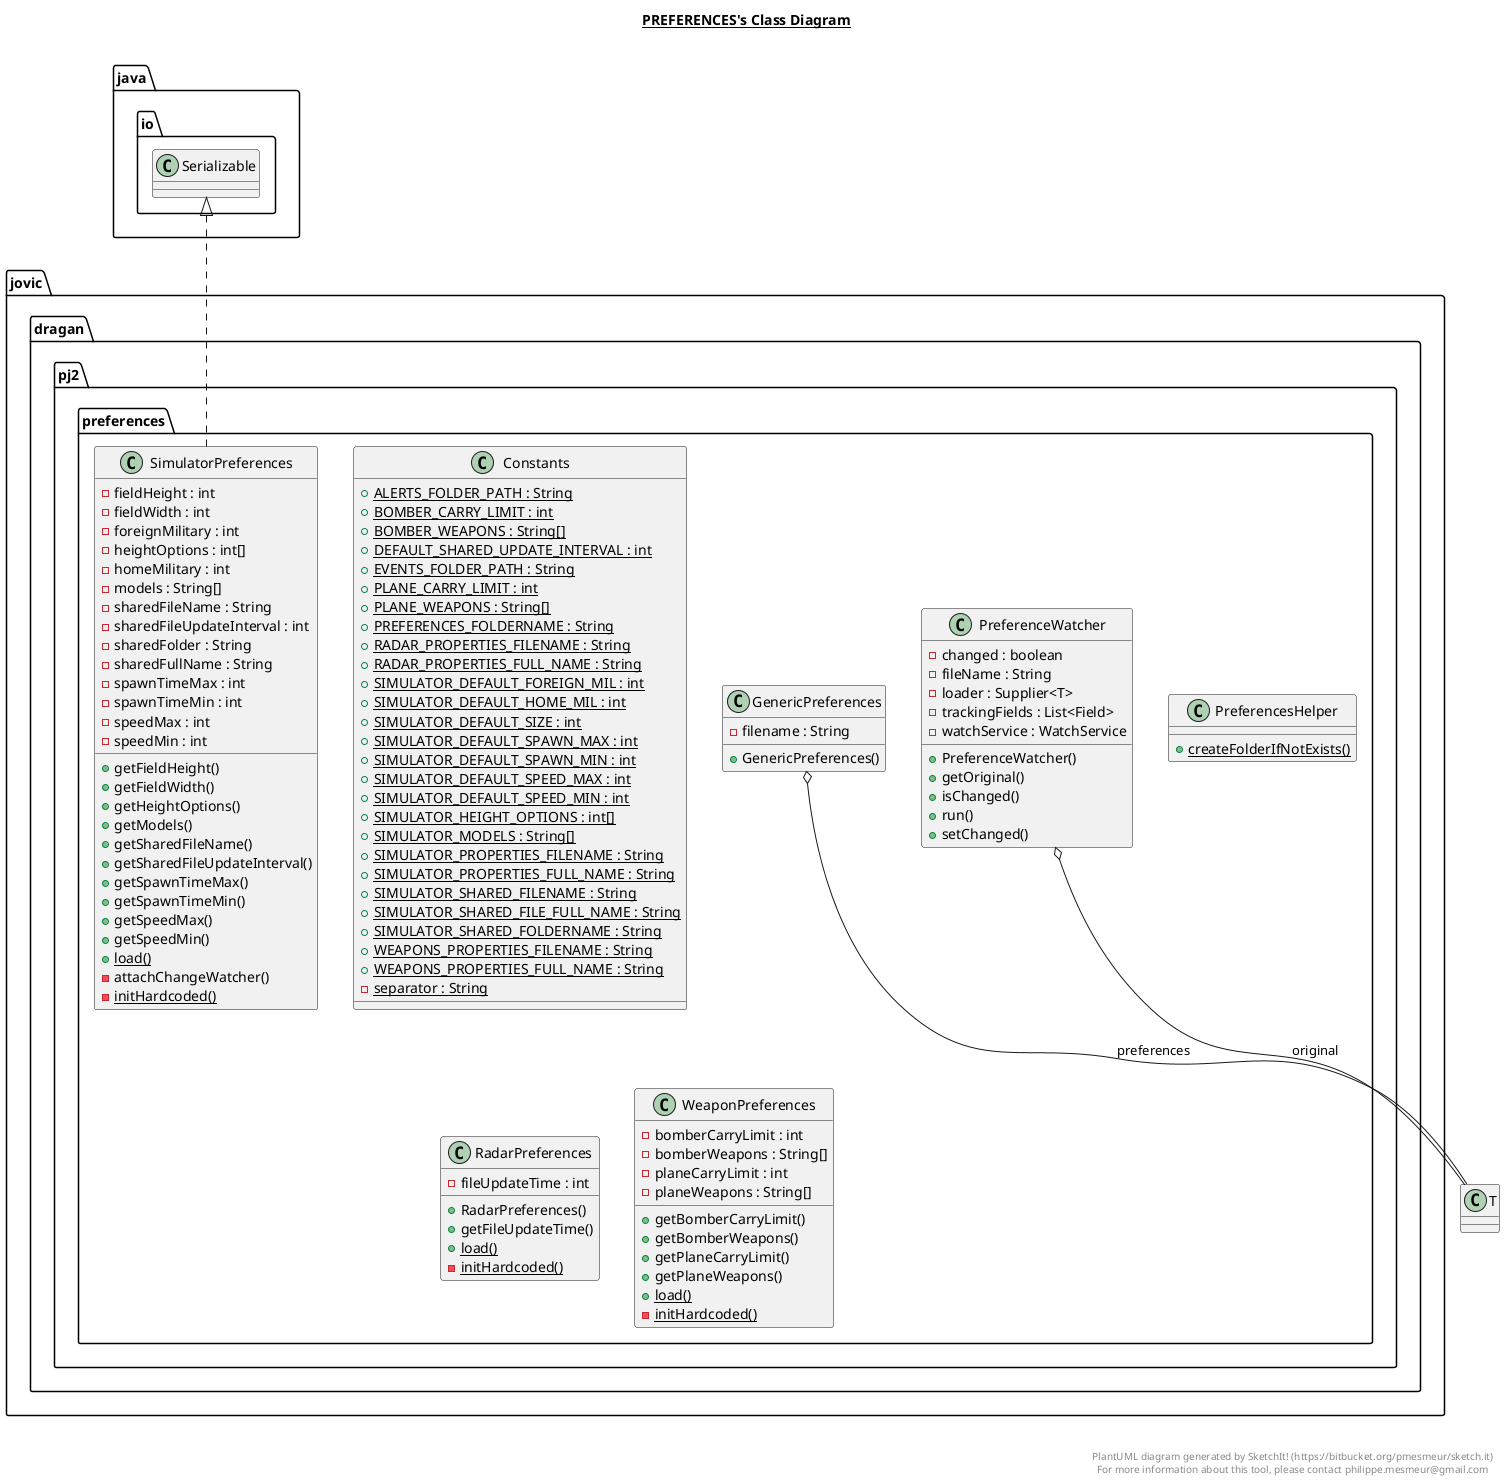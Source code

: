 @startuml

title __PREFERENCES's Class Diagram__\n

  namespace jovic.dragan.pj2.preferences {
    class jovic.dragan.pj2.preferences.Constants {
        {static} + ALERTS_FOLDER_PATH : String
        {static} + BOMBER_CARRY_LIMIT : int
        {static} + BOMBER_WEAPONS : String[]
        {static} + DEFAULT_SHARED_UPDATE_INTERVAL : int
        {static} + EVENTS_FOLDER_PATH : String
        {static} + PLANE_CARRY_LIMIT : int
        {static} + PLANE_WEAPONS : String[]
        {static} + PREFERENCES_FOLDERNAME : String
        {static} + RADAR_PROPERTIES_FILENAME : String
        {static} + RADAR_PROPERTIES_FULL_NAME : String
        {static} + SIMULATOR_DEFAULT_FOREIGN_MIL : int
        {static} + SIMULATOR_DEFAULT_HOME_MIL : int
        {static} + SIMULATOR_DEFAULT_SIZE : int
        {static} + SIMULATOR_DEFAULT_SPAWN_MAX : int
        {static} + SIMULATOR_DEFAULT_SPAWN_MIN : int
        {static} + SIMULATOR_DEFAULT_SPEED_MAX : int
        {static} + SIMULATOR_DEFAULT_SPEED_MIN : int
        {static} + SIMULATOR_HEIGHT_OPTIONS : int[]
        {static} + SIMULATOR_MODELS : String[]
        {static} + SIMULATOR_PROPERTIES_FILENAME : String
        {static} + SIMULATOR_PROPERTIES_FULL_NAME : String
        {static} + SIMULATOR_SHARED_FILENAME : String
        {static} + SIMULATOR_SHARED_FILE_FULL_NAME : String
        {static} + SIMULATOR_SHARED_FOLDERNAME : String
        {static} + WEAPONS_PROPERTIES_FILENAME : String
        {static} + WEAPONS_PROPERTIES_FULL_NAME : String
        {static} - separator : String
    }
  }
  

  namespace jovic.dragan.pj2.preferences {
    class jovic.dragan.pj2.preferences.GenericPreferences {
        - filename : String
        + GenericPreferences()
    }
  }
  

  namespace jovic.dragan.pj2.preferences {
    class jovic.dragan.pj2.preferences.PreferenceWatcher {
        - changed : boolean
        - fileName : String
        - loader : Supplier<T>
        - trackingFields : List<Field>
        - watchService : WatchService
        + PreferenceWatcher()
        + getOriginal()
        + isChanged()
        + run()
        + setChanged()
    }
  }
  

  namespace jovic.dragan.pj2.preferences {
    class jovic.dragan.pj2.preferences.PreferencesHelper {
        {static} + createFolderIfNotExists()
    }
  }
  

  namespace jovic.dragan.pj2.preferences {
    class jovic.dragan.pj2.preferences.RadarPreferences {
        - fileUpdateTime : int
        + RadarPreferences()
        + getFileUpdateTime()
        {static} + load()
        {static} - initHardcoded()
    }
  }
  

  namespace jovic.dragan.pj2.preferences {
    class jovic.dragan.pj2.preferences.SimulatorPreferences {
        - fieldHeight : int
        - fieldWidth : int
        - foreignMilitary : int
        - heightOptions : int[]
        - homeMilitary : int
        - models : String[]
        - sharedFileName : String
        - sharedFileUpdateInterval : int
        - sharedFolder : String
        - sharedFullName : String
        - spawnTimeMax : int
        - spawnTimeMin : int
        - speedMax : int
        - speedMin : int
        + getFieldHeight()
        + getFieldWidth()
        + getHeightOptions()
        + getModels()
        + getSharedFileName()
        + getSharedFileUpdateInterval()
        + getSpawnTimeMax()
        + getSpawnTimeMin()
        + getSpeedMax()
        + getSpeedMin()
        {static} + load()
        - attachChangeWatcher()
        {static} - initHardcoded()
    }
  }
  

  namespace jovic.dragan.pj2.preferences {
    class jovic.dragan.pj2.preferences.WeaponPreferences {
        - bomberCarryLimit : int
        - bomberWeapons : String[]
        - planeCarryLimit : int
        - planeWeapons : String[]
        + getBomberCarryLimit()
        + getBomberWeapons()
        + getPlaneCarryLimit()
        + getPlaneWeapons()
        {static} + load()
        {static} - initHardcoded()
    }
  }
  

  jovic.dragan.pj2.preferences.GenericPreferences o-- T : preferences
  jovic.dragan.pj2.preferences.PreferenceWatcher o-- T : original
  jovic.dragan.pj2.preferences.SimulatorPreferences .up.|> java.io.Serializable


right footer


PlantUML diagram generated by SketchIt! (https://bitbucket.org/pmesmeur/sketch.it)
For more information about this tool, please contact philippe.mesmeur@gmail.com
endfooter

@enduml
